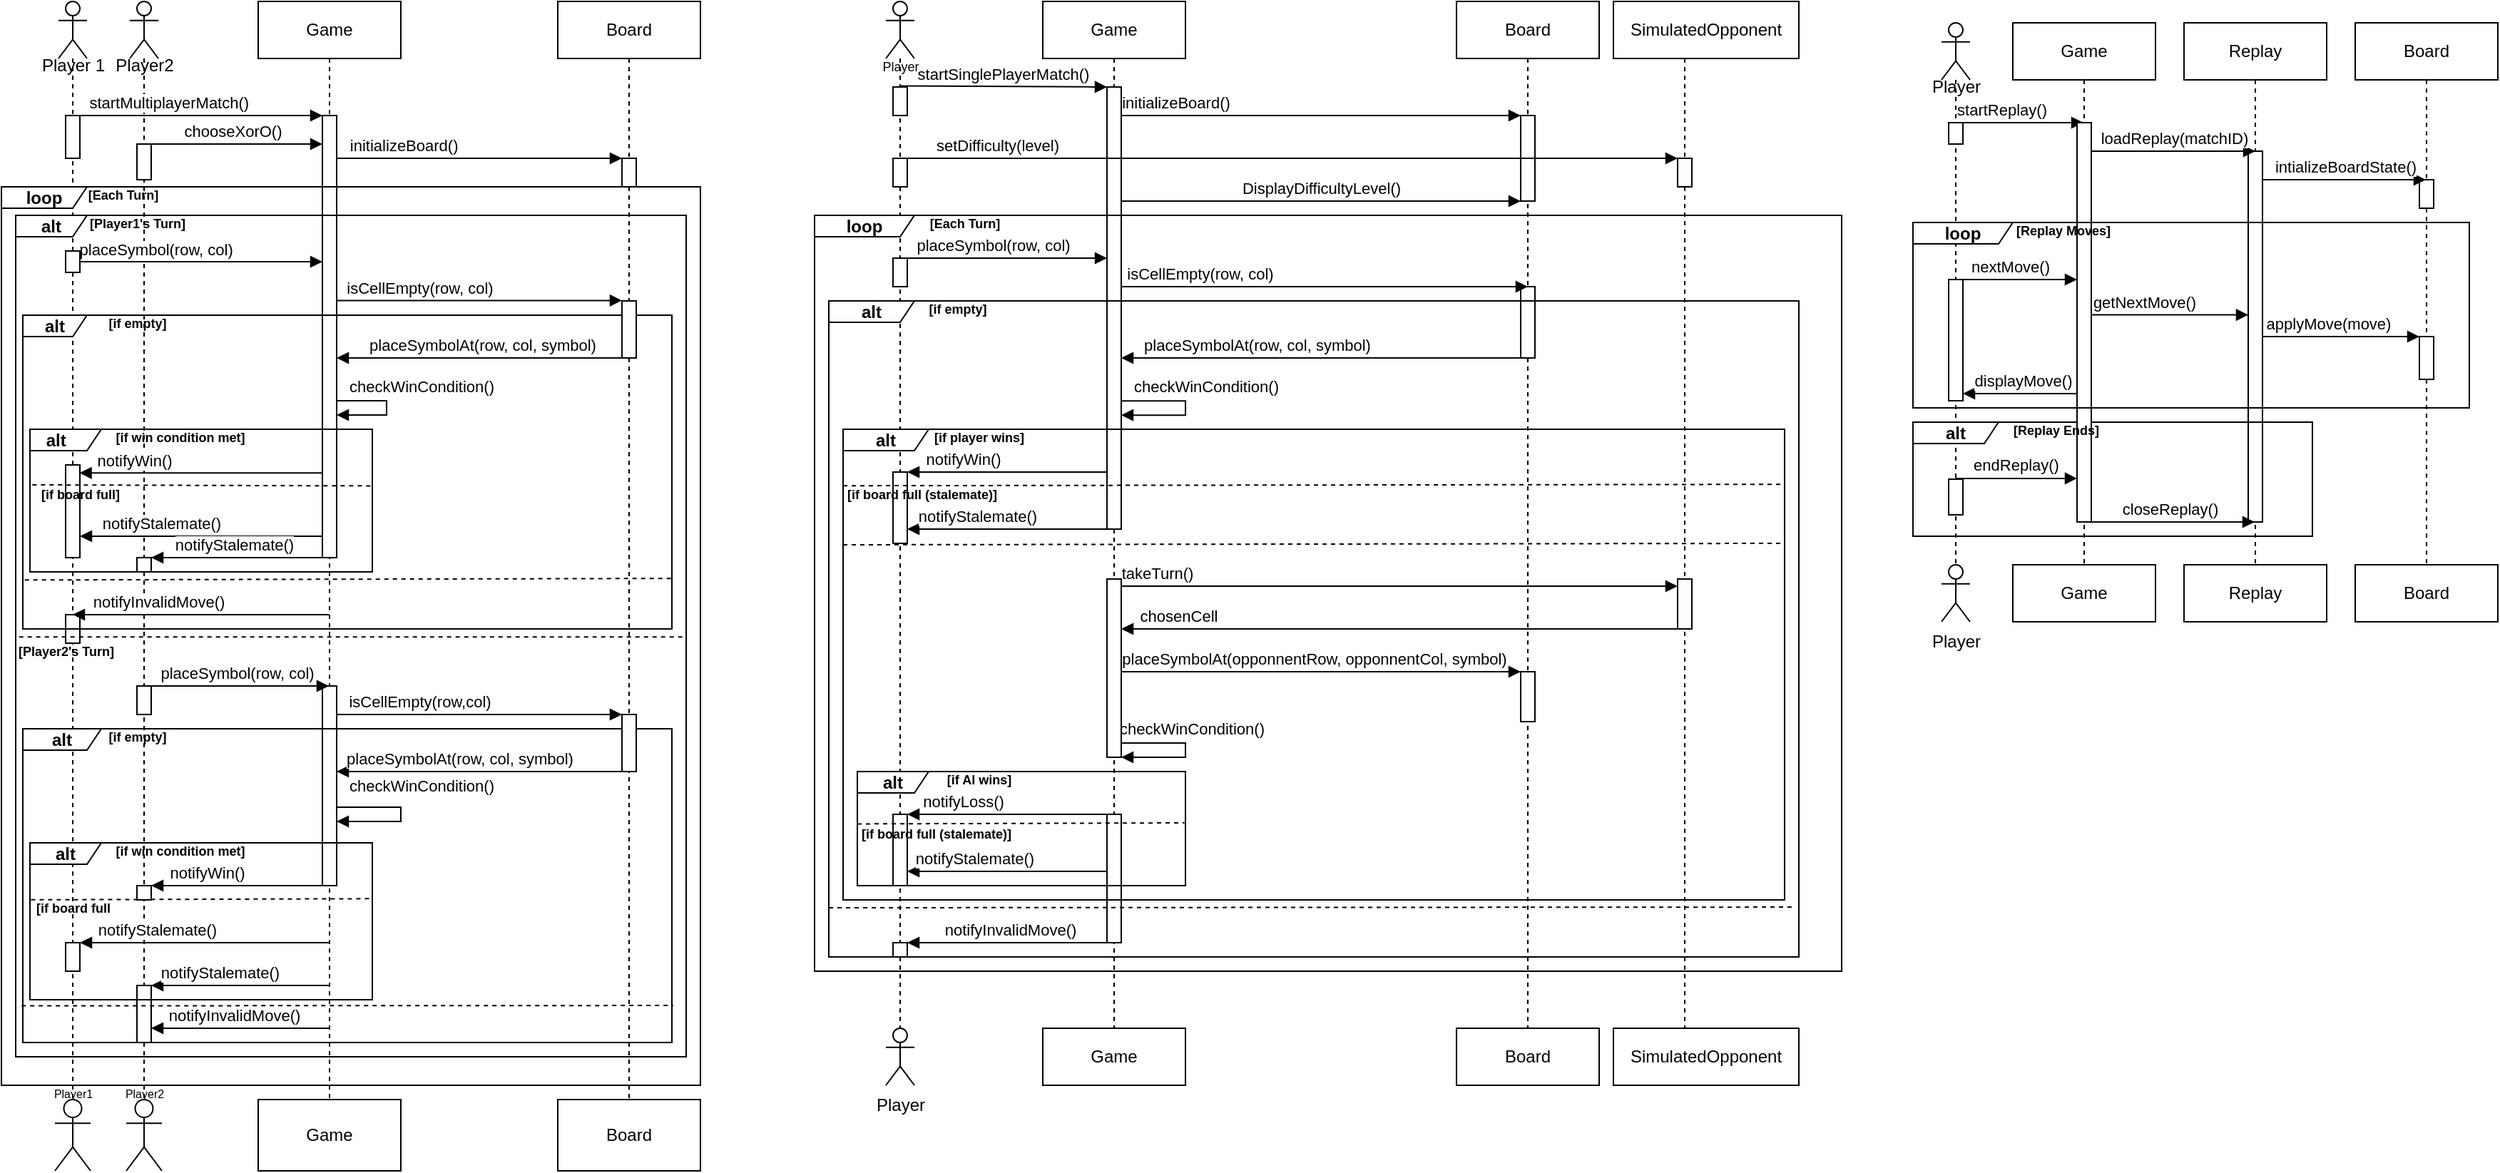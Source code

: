 <mxfile version="24.8.6">
  <diagram name="Page-1" id="2YBvvXClWsGukQMizWep">
    <mxGraphModel dx="1218" dy="515" grid="1" gridSize="10" guides="1" tooltips="1" connect="1" arrows="1" fold="1" page="1" pageScale="1" pageWidth="850" pageHeight="1100" math="0" shadow="0">
      <root>
        <mxCell id="0" />
        <mxCell id="1" parent="0" />
        <mxCell id="lPFyTz_zw4fYD5Q_GBlI-105" value="Game" style="shape=umlLifeline;perimeter=lifelinePerimeter;whiteSpace=wrap;html=1;container=1;dropTarget=0;collapsible=0;recursiveResize=0;outlineConnect=0;portConstraint=eastwest;newEdgeStyle={&quot;curved&quot;:0,&quot;rounded&quot;:0};" parent="1" vertex="1">
          <mxGeometry x="730" width="100" height="730" as="geometry" />
        </mxCell>
        <mxCell id="lPFyTz_zw4fYD5Q_GBlI-126" value="checkWinCondition()" style="html=1;align=left;spacingLeft=2;endArrow=block;rounded=0;edgeStyle=orthogonalEdgeStyle;curved=0;rounded=0;exitX=0.5;exitY=0.692;exitDx=0;exitDy=0;exitPerimeter=0;" parent="lPFyTz_zw4fYD5Q_GBlI-105" edge="1">
          <mxGeometry x="-0.225" y="10" relative="1" as="geometry">
            <mxPoint x="50" y="230.0" as="sourcePoint" />
            <Array as="points">
              <mxPoint x="50" y="280.08" />
              <mxPoint x="100" y="280.08" />
              <mxPoint x="100" y="290.08" />
            </Array>
            <mxPoint x="55" y="290.08" as="targetPoint" />
            <mxPoint as="offset" />
          </mxGeometry>
        </mxCell>
        <mxCell id="lPFyTz_zw4fYD5Q_GBlI-147" value="" style="html=1;points=[[0,0,0,0,5],[0,1,0,0,-5],[1,0,0,0,5],[1,1,0,0,-5]];perimeter=orthogonalPerimeter;outlineConnect=0;targetShapes=umlLifeline;portConstraint=eastwest;newEdgeStyle={&quot;curved&quot;:0,&quot;rounded&quot;:0};" parent="lPFyTz_zw4fYD5Q_GBlI-105" vertex="1">
          <mxGeometry x="45" y="60" width="10" height="310" as="geometry" />
        </mxCell>
        <mxCell id="NQmyAjasrKOphk9BooFj-20" value="" style="html=1;points=[[0,0,0,0,5],[0,1,0,0,-5],[1,0,0,0,5],[1,1,0,0,-5]];perimeter=orthogonalPerimeter;outlineConnect=0;targetShapes=umlLifeline;portConstraint=eastwest;newEdgeStyle={&quot;curved&quot;:0,&quot;rounded&quot;:0};" vertex="1" parent="1">
          <mxGeometry x="775" y="570" width="10" height="90" as="geometry" />
        </mxCell>
        <mxCell id="lPFyTz_zw4fYD5Q_GBlI-99" value="" style="shape=umlLifeline;perimeter=lifelinePerimeter;whiteSpace=wrap;html=1;container=1;dropTarget=0;collapsible=0;recursiveResize=0;outlineConnect=0;portConstraint=eastwest;newEdgeStyle={&quot;curved&quot;:0,&quot;rounded&quot;:0};participant=umlActor;" parent="1" vertex="1">
          <mxGeometry x="620" width="20" height="730" as="geometry" />
        </mxCell>
        <mxCell id="NQmyAjasrKOphk9BooFj-13" value="" style="html=1;points=[[0,0,0,0,5],[0,1,0,0,-5],[1,0,0,0,5],[1,1,0,0,-5]];perimeter=orthogonalPerimeter;outlineConnect=0;targetShapes=umlLifeline;portConstraint=eastwest;newEdgeStyle={&quot;curved&quot;:0,&quot;rounded&quot;:0};" vertex="1" parent="lPFyTz_zw4fYD5Q_GBlI-99">
          <mxGeometry x="5" y="60" width="10" height="20" as="geometry" />
        </mxCell>
        <mxCell id="NQmyAjasrKOphk9BooFj-14" value="" style="html=1;points=[[0,0,0,0,5],[0,1,0,0,-5],[1,0,0,0,5],[1,1,0,0,-5]];perimeter=orthogonalPerimeter;outlineConnect=0;targetShapes=umlLifeline;portConstraint=eastwest;newEdgeStyle={&quot;curved&quot;:0,&quot;rounded&quot;:0};" vertex="1" parent="lPFyTz_zw4fYD5Q_GBlI-99">
          <mxGeometry x="5" y="110" width="10" height="20" as="geometry" />
        </mxCell>
        <mxCell id="NQmyAjasrKOphk9BooFj-17" value="" style="html=1;points=[[0,0,0,0,5],[0,1,0,0,-5],[1,0,0,0,5],[1,1,0,0,-5]];perimeter=orthogonalPerimeter;outlineConnect=0;targetShapes=umlLifeline;portConstraint=eastwest;newEdgeStyle={&quot;curved&quot;:0,&quot;rounded&quot;:0};" vertex="1" parent="1">
          <mxGeometry x="625" y="570" width="10" height="50" as="geometry" />
        </mxCell>
        <mxCell id="NQmyAjasrKOphk9BooFj-16" value="" style="html=1;points=[[0,0,0,0,5],[0,1,0,0,-5],[1,0,0,0,5],[1,1,0,0,-5]];perimeter=orthogonalPerimeter;outlineConnect=0;targetShapes=umlLifeline;portConstraint=eastwest;newEdgeStyle={&quot;curved&quot;:0,&quot;rounded&quot;:0};" vertex="1" parent="1">
          <mxGeometry x="625" y="330" width="10" height="50" as="geometry" />
        </mxCell>
        <mxCell id="lPFyTz_zw4fYD5Q_GBlI-20" value="" style="shape=umlLifeline;perimeter=lifelinePerimeter;whiteSpace=wrap;html=1;container=1;dropTarget=0;collapsible=0;recursiveResize=0;outlineConnect=0;portConstraint=eastwest;newEdgeStyle={&quot;curved&quot;:0,&quot;rounded&quot;:0};participant=umlActor;" parent="1" vertex="1">
          <mxGeometry x="40" width="20" height="770" as="geometry" />
        </mxCell>
        <mxCell id="NQmyAjasrKOphk9BooFj-2" value="" style="html=1;points=[[0,0,0,0,5],[0,1,0,0,-5],[1,0,0,0,5],[1,1,0,0,-5]];perimeter=orthogonalPerimeter;outlineConnect=0;targetShapes=umlLifeline;portConstraint=eastwest;newEdgeStyle={&quot;curved&quot;:0,&quot;rounded&quot;:0};" vertex="1" parent="lPFyTz_zw4fYD5Q_GBlI-20">
          <mxGeometry x="5" y="80" width="10" height="30" as="geometry" />
        </mxCell>
        <mxCell id="lPFyTz_zw4fYD5Q_GBlI-19" value="" style="shape=umlLifeline;perimeter=lifelinePerimeter;whiteSpace=wrap;html=1;container=1;dropTarget=0;collapsible=0;recursiveResize=0;outlineConnect=0;portConstraint=eastwest;newEdgeStyle={&quot;curved&quot;:0,&quot;rounded&quot;:0};participant=umlActor;" parent="1" vertex="1">
          <mxGeometry x="90" width="20" height="770" as="geometry" />
        </mxCell>
        <mxCell id="NQmyAjasrKOphk9BooFj-12" value="" style="html=1;points=[[0,0,0,0,5],[0,1,0,0,-5],[1,0,0,0,5],[1,1,0,0,-5]];perimeter=orthogonalPerimeter;outlineConnect=0;targetShapes=umlLifeline;portConstraint=eastwest;newEdgeStyle={&quot;curved&quot;:0,&quot;rounded&quot;:0};" vertex="1" parent="lPFyTz_zw4fYD5Q_GBlI-19">
          <mxGeometry x="5" y="100" width="10" height="25" as="geometry" />
        </mxCell>
        <mxCell id="NQmyAjasrKOphk9BooFj-11" value="" style="html=1;points=[[0,0,0,0,5],[0,1,0,0,-5],[1,0,0,0,5],[1,1,0,0,-5]];perimeter=orthogonalPerimeter;outlineConnect=0;targetShapes=umlLifeline;portConstraint=eastwest;newEdgeStyle={&quot;curved&quot;:0,&quot;rounded&quot;:0};" vertex="1" parent="1">
          <mxGeometry x="95" y="690" width="10" height="40" as="geometry" />
        </mxCell>
        <mxCell id="NQmyAjasrKOphk9BooFj-5" value="" style="html=1;points=[[0,0,0,0,5],[0,1,0,0,-5],[1,0,0,0,5],[1,1,0,0,-5]];perimeter=orthogonalPerimeter;outlineConnect=0;targetShapes=umlLifeline;portConstraint=eastwest;newEdgeStyle={&quot;curved&quot;:0,&quot;rounded&quot;:0};" vertex="1" parent="1">
          <mxGeometry x="45" y="430" width="10" height="20" as="geometry" />
        </mxCell>
        <mxCell id="NQmyAjasrKOphk9BooFj-4" value="" style="html=1;points=[[0,0,0,0,5],[0,1,0,0,-5],[1,0,0,0,5],[1,1,0,0,-5]];perimeter=orthogonalPerimeter;outlineConnect=0;targetShapes=umlLifeline;portConstraint=eastwest;newEdgeStyle={&quot;curved&quot;:0,&quot;rounded&quot;:0};" vertex="1" parent="1">
          <mxGeometry x="45" y="325" width="10" height="65" as="geometry" />
        </mxCell>
        <mxCell id="lPFyTz_zw4fYD5Q_GBlI-21" value="Game" style="shape=umlLifeline;perimeter=lifelinePerimeter;whiteSpace=wrap;html=1;container=1;dropTarget=0;collapsible=0;recursiveResize=0;outlineConnect=0;portConstraint=eastwest;newEdgeStyle={&quot;curved&quot;:0,&quot;rounded&quot;:0};" parent="1" vertex="1">
          <mxGeometry x="180" width="100" height="770" as="geometry" />
        </mxCell>
        <mxCell id="lPFyTz_zw4fYD5Q_GBlI-90" value="" style="html=1;points=[[0,0,0,0,5],[0,1,0,0,-5],[1,0,0,0,5],[1,1,0,0,-5]];perimeter=orthogonalPerimeter;outlineConnect=0;targetShapes=umlLifeline;portConstraint=eastwest;newEdgeStyle={&quot;curved&quot;:0,&quot;rounded&quot;:0};" parent="lPFyTz_zw4fYD5Q_GBlI-21" vertex="1">
          <mxGeometry x="45" y="80" width="10" height="310" as="geometry" />
        </mxCell>
        <mxCell id="lPFyTz_zw4fYD5Q_GBlI-91" value="" style="html=1;points=[[0,0,0,0,5],[0,1,0,0,-5],[1,0,0,0,5],[1,1,0,0,-5]];perimeter=orthogonalPerimeter;outlineConnect=0;targetShapes=umlLifeline;portConstraint=eastwest;newEdgeStyle={&quot;curved&quot;:0,&quot;rounded&quot;:0};" parent="lPFyTz_zw4fYD5Q_GBlI-21" vertex="1">
          <mxGeometry x="45" y="480" width="10" height="140" as="geometry" />
        </mxCell>
        <mxCell id="lPFyTz_zw4fYD5Q_GBlI-41" value="checkWinCondition()" style="html=1;align=left;spacingLeft=2;endArrow=block;rounded=0;edgeStyle=orthogonalEdgeStyle;curved=0;rounded=0;" parent="lPFyTz_zw4fYD5Q_GBlI-21" source="lPFyTz_zw4fYD5Q_GBlI-90" target="lPFyTz_zw4fYD5Q_GBlI-90" edge="1">
          <mxGeometry x="-0.875" y="10" relative="1" as="geometry">
            <mxPoint x="70" y="280" as="sourcePoint" />
            <Array as="points">
              <mxPoint x="90" y="280" />
              <mxPoint x="90" y="290" />
            </Array>
            <mxPoint x="80" y="290" as="targetPoint" />
            <mxPoint as="offset" />
          </mxGeometry>
        </mxCell>
        <mxCell id="lPFyTz_zw4fYD5Q_GBlI-70" value="checkWinCondition()" style="html=1;align=left;spacingLeft=2;endArrow=block;rounded=0;edgeStyle=orthogonalEdgeStyle;curved=0;rounded=0;" parent="lPFyTz_zw4fYD5Q_GBlI-21" source="lPFyTz_zw4fYD5Q_GBlI-91" target="lPFyTz_zw4fYD5Q_GBlI-91" edge="1">
          <mxGeometry x="-0.9" y="15" relative="1" as="geometry">
            <mxPoint x="60.15" y="565" as="sourcePoint" />
            <Array as="points">
              <mxPoint x="100" y="565" />
              <mxPoint x="100" y="575" />
            </Array>
            <mxPoint x="60.149" y="575" as="targetPoint" />
            <mxPoint as="offset" />
          </mxGeometry>
        </mxCell>
        <mxCell id="lPFyTz_zw4fYD5Q_GBlI-22" value="Board" style="shape=umlLifeline;perimeter=lifelinePerimeter;whiteSpace=wrap;html=1;container=1;dropTarget=0;collapsible=0;recursiveResize=0;outlineConnect=0;portConstraint=eastwest;newEdgeStyle={&quot;curved&quot;:0,&quot;rounded&quot;:0};" parent="1" vertex="1">
          <mxGeometry x="390" width="100" height="770" as="geometry" />
        </mxCell>
        <mxCell id="lPFyTz_zw4fYD5Q_GBlI-95" value="" style="html=1;points=[[0,0,0,0,5],[0,1,0,0,-5],[1,0,0,0,5],[1,1,0,0,-5]];perimeter=orthogonalPerimeter;outlineConnect=0;targetShapes=umlLifeline;portConstraint=eastwest;newEdgeStyle={&quot;curved&quot;:0,&quot;rounded&quot;:0};" parent="lPFyTz_zw4fYD5Q_GBlI-22" vertex="1">
          <mxGeometry x="45" y="110" width="10" height="20" as="geometry" />
        </mxCell>
        <mxCell id="lPFyTz_zw4fYD5Q_GBlI-23" value="Player 1" style="text;html=1;align=center;verticalAlign=middle;resizable=0;points=[];autosize=1;strokeColor=none;fillColor=none;" parent="1" vertex="1">
          <mxGeometry x="15" y="30" width="70" height="30" as="geometry" />
        </mxCell>
        <mxCell id="lPFyTz_zw4fYD5Q_GBlI-24" value="Player2" style="text;html=1;align=center;verticalAlign=middle;resizable=0;points=[];autosize=1;strokeColor=none;fillColor=none;" parent="1" vertex="1">
          <mxGeometry x="70" y="30" width="60" height="30" as="geometry" />
        </mxCell>
        <mxCell id="lPFyTz_zw4fYD5Q_GBlI-25" value="startMultiplayerMatch()&amp;nbsp; &amp;nbsp; &amp;nbsp; &amp;nbsp; &amp;nbsp; &amp;nbsp; &amp;nbsp;" style="html=1;verticalAlign=bottom;endArrow=block;curved=0;rounded=0;" parent="1" target="lPFyTz_zw4fYD5Q_GBlI-90" edge="1">
          <mxGeometry width="80" relative="1" as="geometry">
            <mxPoint x="49.875" y="80" as="sourcePoint" />
            <mxPoint x="220" y="80" as="targetPoint" />
          </mxGeometry>
        </mxCell>
        <mxCell id="lPFyTz_zw4fYD5Q_GBlI-26" value="&amp;nbsp;initializeBoard()&lt;span style=&quot;white-space: pre;&quot;&gt;&#x9;&lt;/span&gt;&lt;span style=&quot;white-space: pre;&quot;&gt;&#x9;&lt;/span&gt;" style="html=1;verticalAlign=bottom;endArrow=block;curved=0;rounded=0;" parent="1" source="lPFyTz_zw4fYD5Q_GBlI-90" edge="1" target="lPFyTz_zw4fYD5Q_GBlI-95">
          <mxGeometry x="-0.332" width="80" relative="1" as="geometry">
            <mxPoint x="240.5" y="110" as="sourcePoint" />
            <mxPoint x="445.0" y="110.0" as="targetPoint" />
            <mxPoint as="offset" />
            <Array as="points">
              <mxPoint x="370" y="110" />
            </Array>
          </mxGeometry>
        </mxCell>
        <mxCell id="lPFyTz_zw4fYD5Q_GBlI-27" value="&lt;b&gt;loop&lt;/b&gt;" style="shape=umlFrame;whiteSpace=wrap;html=1;pointerEvents=0;width=60;height=15;" parent="1" vertex="1">
          <mxGeometry y="130" width="490" height="630" as="geometry" />
        </mxCell>
        <mxCell id="lPFyTz_zw4fYD5Q_GBlI-29" value="&lt;b&gt;&lt;font style=&quot;font-size: 9px;&quot;&gt;[Each Turn]&lt;/font&gt;&lt;/b&gt;" style="text;html=1;align=center;verticalAlign=middle;resizable=0;points=[];autosize=1;strokeColor=none;fillColor=none;" parent="1" vertex="1">
          <mxGeometry x="50" y="120" width="70" height="30" as="geometry" />
        </mxCell>
        <mxCell id="lPFyTz_zw4fYD5Q_GBlI-30" value="&lt;b&gt;alt&lt;/b&gt;" style="shape=umlFrame;whiteSpace=wrap;html=1;pointerEvents=0;width=50;height=15;" parent="1" vertex="1">
          <mxGeometry x="10" y="150" width="470" height="590" as="geometry" />
        </mxCell>
        <mxCell id="lPFyTz_zw4fYD5Q_GBlI-32" value="&lt;b&gt;&lt;font style=&quot;font-size: 9px;&quot;&gt;[Player1&#39;s Turn]&lt;/font&gt;&lt;/b&gt;" style="text;html=1;align=center;verticalAlign=middle;resizable=0;points=[];autosize=1;strokeColor=none;fillColor=none;" parent="1" vertex="1">
          <mxGeometry x="50" y="140" width="90" height="30" as="geometry" />
        </mxCell>
        <mxCell id="lPFyTz_zw4fYD5Q_GBlI-33" value="placeSymbol(row, col)&amp;nbsp; &amp;nbsp; &amp;nbsp; &amp;nbsp; &amp;nbsp; &amp;nbsp; &amp;nbsp; &amp;nbsp;" style="html=1;verticalAlign=bottom;endArrow=block;curved=0;rounded=0;" parent="1" target="lPFyTz_zw4fYD5Q_GBlI-90" edge="1" source="NQmyAjasrKOphk9BooFj-3">
          <mxGeometry x="-0.109" width="80" relative="1" as="geometry">
            <mxPoint x="50.005" y="180" as="sourcePoint" />
            <mxPoint x="210" y="180" as="targetPoint" />
            <mxPoint as="offset" />
          </mxGeometry>
        </mxCell>
        <mxCell id="lPFyTz_zw4fYD5Q_GBlI-34" value="isCellEmpty(row, col)" style="html=1;verticalAlign=bottom;endArrow=block;curved=0;rounded=0;" parent="1" edge="1">
          <mxGeometry x="-0.427" width="80" relative="1" as="geometry">
            <mxPoint x="235" y="209.69" as="sourcePoint" />
            <mxPoint x="435" y="209.69" as="targetPoint" />
            <mxPoint as="offset" />
          </mxGeometry>
        </mxCell>
        <mxCell id="lPFyTz_zw4fYD5Q_GBlI-35" value="&lt;b&gt;alt&lt;/b&gt;" style="shape=umlFrame;whiteSpace=wrap;html=1;pointerEvents=0;width=45;height=15;" parent="1" vertex="1">
          <mxGeometry x="15" y="220" width="455" height="220" as="geometry" />
        </mxCell>
        <mxCell id="lPFyTz_zw4fYD5Q_GBlI-36" value="&lt;b&gt;&lt;font style=&quot;font-size: 9px;&quot;&gt;[if empty]&lt;/font&gt;&lt;/b&gt;" style="text;html=1;align=center;verticalAlign=middle;resizable=0;points=[];autosize=1;strokeColor=none;fillColor=none;" parent="1" vertex="1">
          <mxGeometry x="65" y="210" width="60" height="30" as="geometry" />
        </mxCell>
        <mxCell id="lPFyTz_zw4fYD5Q_GBlI-37" value="placeSymbolAt(row, col, symbol)" style="html=1;verticalAlign=bottom;endArrow=block;curved=0;rounded=0;" parent="1" target="lPFyTz_zw4fYD5Q_GBlI-90" edge="1">
          <mxGeometry width="80" relative="1" as="geometry">
            <mxPoint x="439.5" y="250" as="sourcePoint" />
            <mxPoint x="240" y="250" as="targetPoint" />
          </mxGeometry>
        </mxCell>
        <mxCell id="lPFyTz_zw4fYD5Q_GBlI-42" value="&lt;b&gt;alt&amp;nbsp; &amp;nbsp;&amp;nbsp;&lt;/b&gt;" style="shape=umlFrame;whiteSpace=wrap;html=1;pointerEvents=0;width=50;height=15;" parent="1" vertex="1">
          <mxGeometry x="20" y="300" width="240" height="100" as="geometry" />
        </mxCell>
        <mxCell id="lPFyTz_zw4fYD5Q_GBlI-43" value="&lt;font style=&quot;font-size: 9px;&quot;&gt;&lt;b&gt;[if win condition met]&lt;/b&gt;&lt;/font&gt;" style="text;html=1;align=center;verticalAlign=middle;resizable=0;points=[];autosize=1;strokeColor=none;fillColor=none;" parent="1" vertex="1">
          <mxGeometry x="70" y="290" width="110" height="30" as="geometry" />
        </mxCell>
        <mxCell id="lPFyTz_zw4fYD5Q_GBlI-44" value="notifyWin()" style="html=1;verticalAlign=bottom;endArrow=block;curved=0;rounded=0;entryX=0.497;entryY=0.021;entryDx=0;entryDy=0;entryPerimeter=0;" parent="1" source="lPFyTz_zw4fYD5Q_GBlI-90" edge="1" target="lPFyTz_zw4fYD5Q_GBlI-52">
          <mxGeometry x="0.555" width="80" relative="1" as="geometry">
            <mxPoint x="210" y="330" as="sourcePoint" />
            <mxPoint x="50.002" y="330" as="targetPoint" />
            <mxPoint as="offset" />
          </mxGeometry>
        </mxCell>
        <mxCell id="lPFyTz_zw4fYD5Q_GBlI-51" value="" style="endArrow=none;dashed=1;html=1;rounded=0;exitX=0.007;exitY=0.39;exitDx=0;exitDy=0;exitPerimeter=0;entryX=0.997;entryY=0.397;entryDx=0;entryDy=0;entryPerimeter=0;" parent="1" source="lPFyTz_zw4fYD5Q_GBlI-42" target="lPFyTz_zw4fYD5Q_GBlI-42" edge="1">
          <mxGeometry width="50" height="50" relative="1" as="geometry">
            <mxPoint x="125" y="390" as="sourcePoint" />
            <mxPoint x="175" y="340" as="targetPoint" />
          </mxGeometry>
        </mxCell>
        <mxCell id="lPFyTz_zw4fYD5Q_GBlI-52" value="&lt;font style=&quot;font-size: 9px;&quot;&gt;&lt;b&gt;[if board full]&lt;/b&gt;&lt;/font&gt;" style="text;html=1;align=center;verticalAlign=middle;resizable=0;points=[];autosize=1;strokeColor=none;fillColor=none;" parent="1" vertex="1">
          <mxGeometry x="15" y="330" width="80" height="30" as="geometry" />
        </mxCell>
        <mxCell id="lPFyTz_zw4fYD5Q_GBlI-53" value="notifyStalemate()" style="html=1;verticalAlign=bottom;endArrow=block;curved=0;rounded=0;" parent="1" edge="1">
          <mxGeometry x="0.332" width="80" relative="1" as="geometry">
            <mxPoint x="225" y="375" as="sourcePoint" />
            <mxPoint x="55" y="375" as="targetPoint" />
            <mxPoint as="offset" />
          </mxGeometry>
        </mxCell>
        <mxCell id="lPFyTz_zw4fYD5Q_GBlI-54" value="notifyStalemate()" style="html=1;verticalAlign=bottom;endArrow=block;curved=0;rounded=0;" parent="1" edge="1" target="NQmyAjasrKOphk9BooFj-7">
          <mxGeometry x="0.073" width="80" relative="1" as="geometry">
            <mxPoint x="229.5" y="390" as="sourcePoint" />
            <mxPoint x="100" y="390" as="targetPoint" />
            <mxPoint as="offset" />
          </mxGeometry>
        </mxCell>
        <mxCell id="lPFyTz_zw4fYD5Q_GBlI-55" value="" style="endArrow=none;dashed=1;html=1;rounded=0;exitX=0.003;exitY=0.844;exitDx=0;exitDy=0;exitPerimeter=0;entryX=0.999;entryY=0.839;entryDx=0;entryDy=0;entryPerimeter=0;" parent="1" source="lPFyTz_zw4fYD5Q_GBlI-35" target="lPFyTz_zw4fYD5Q_GBlI-35" edge="1">
          <mxGeometry width="50" height="50" relative="1" as="geometry">
            <mxPoint x="65" y="420" as="sourcePoint" />
            <mxPoint x="302" y="421" as="targetPoint" />
          </mxGeometry>
        </mxCell>
        <mxCell id="lPFyTz_zw4fYD5Q_GBlI-56" value="notifyInvalidMove()" style="html=1;verticalAlign=bottom;endArrow=block;curved=0;rounded=0;" parent="1" edge="1">
          <mxGeometry x="0.332" width="80" relative="1" as="geometry">
            <mxPoint x="229.54" y="430" as="sourcePoint" />
            <mxPoint x="49.999" y="430" as="targetPoint" />
            <mxPoint as="offset" />
          </mxGeometry>
        </mxCell>
        <mxCell id="lPFyTz_zw4fYD5Q_GBlI-59" value="&lt;b&gt;&lt;font style=&quot;font-size: 9px;&quot;&gt;[Player2&#39;s Turn]&lt;/font&gt;&lt;/b&gt;" style="text;html=1;align=center;verticalAlign=middle;resizable=0;points=[];autosize=1;strokeColor=none;fillColor=none;" parent="1" vertex="1">
          <mxGeometry y="440" width="90" height="30" as="geometry" />
        </mxCell>
        <mxCell id="lPFyTz_zw4fYD5Q_GBlI-60" value="placeSymbol(row, col)" style="html=1;verticalAlign=bottom;endArrow=block;curved=0;rounded=0;" parent="1" edge="1">
          <mxGeometry width="80" relative="1" as="geometry">
            <mxPoint x="99.987" y="480.0" as="sourcePoint" />
            <mxPoint x="229.5" y="480.0" as="targetPoint" />
          </mxGeometry>
        </mxCell>
        <mxCell id="lPFyTz_zw4fYD5Q_GBlI-61" value="isCellEmpty(row,col)" style="html=1;verticalAlign=bottom;endArrow=block;curved=0;rounded=0;" parent="1" source="lPFyTz_zw4fYD5Q_GBlI-91" target="lPFyTz_zw4fYD5Q_GBlI-97" edge="1">
          <mxGeometry x="-0.427" width="80" relative="1" as="geometry">
            <mxPoint x="250" y="500" as="sourcePoint" />
            <mxPoint x="430" y="500" as="targetPoint" />
            <Array as="points">
              <mxPoint x="400" y="500" />
            </Array>
            <mxPoint as="offset" />
          </mxGeometry>
        </mxCell>
        <mxCell id="lPFyTz_zw4fYD5Q_GBlI-63" value="&lt;b&gt;alt&lt;/b&gt;" style="shape=umlFrame;whiteSpace=wrap;html=1;pointerEvents=0;width=55;height=15;" parent="1" vertex="1">
          <mxGeometry x="15" y="510" width="455" height="220" as="geometry" />
        </mxCell>
        <mxCell id="lPFyTz_zw4fYD5Q_GBlI-64" value="&lt;b&gt;&lt;font style=&quot;font-size: 9px;&quot;&gt;[if empty]&lt;/font&gt;&lt;/b&gt;" style="text;html=1;align=center;verticalAlign=middle;resizable=0;points=[];autosize=1;strokeColor=none;fillColor=none;" parent="1" vertex="1">
          <mxGeometry x="65" y="500" width="60" height="30" as="geometry" />
        </mxCell>
        <mxCell id="lPFyTz_zw4fYD5Q_GBlI-65" value="placeSymbolAt(row, col, symbol)" style="html=1;verticalAlign=bottom;endArrow=block;curved=0;rounded=0;" parent="1" edge="1" target="lPFyTz_zw4fYD5Q_GBlI-91">
          <mxGeometry x="0.141" width="80" relative="1" as="geometry">
            <mxPoint x="435.0" y="540" as="sourcePoint" />
            <mxPoint x="230.5" y="540" as="targetPoint" />
            <mxPoint as="offset" />
          </mxGeometry>
        </mxCell>
        <mxCell id="lPFyTz_zw4fYD5Q_GBlI-71" value="&lt;b&gt;alt&lt;/b&gt;" style="shape=umlFrame;whiteSpace=wrap;html=1;pointerEvents=0;width=50;height=15;" parent="1" vertex="1">
          <mxGeometry x="20" y="590" width="240" height="110" as="geometry" />
        </mxCell>
        <mxCell id="lPFyTz_zw4fYD5Q_GBlI-72" value="&lt;b&gt;&lt;font style=&quot;font-size: 9px;&quot;&gt;[if win condition met]&lt;/font&gt;&lt;/b&gt;" style="text;html=1;align=center;verticalAlign=middle;resizable=0;points=[];autosize=1;strokeColor=none;fillColor=none;" parent="1" vertex="1">
          <mxGeometry x="70" y="580" width="110" height="30" as="geometry" />
        </mxCell>
        <mxCell id="lPFyTz_zw4fYD5Q_GBlI-73" value="notifyWin()" style="html=1;verticalAlign=bottom;endArrow=block;curved=0;rounded=0;" parent="1" edge="1" target="NQmyAjasrKOphk9BooFj-10">
          <mxGeometry x="0.382" width="80" relative="1" as="geometry">
            <mxPoint x="229.5" y="620" as="sourcePoint" />
            <mxPoint x="99.974" y="620" as="targetPoint" />
            <mxPoint as="offset" />
          </mxGeometry>
        </mxCell>
        <mxCell id="lPFyTz_zw4fYD5Q_GBlI-74" value="notifyStalemate()" style="html=1;verticalAlign=bottom;endArrow=block;curved=0;rounded=0;" parent="1" edge="1" target="NQmyAjasrKOphk9BooFj-6">
          <mxGeometry x="0.382" width="80" relative="1" as="geometry">
            <mxPoint x="229.84" y="660.0" as="sourcePoint" />
            <mxPoint x="50.15" y="660.0" as="targetPoint" />
            <mxPoint as="offset" />
          </mxGeometry>
        </mxCell>
        <mxCell id="lPFyTz_zw4fYD5Q_GBlI-76" value="notifyStalemate()" style="html=1;verticalAlign=bottom;endArrow=block;curved=0;rounded=0;" parent="1" edge="1" target="NQmyAjasrKOphk9BooFj-11">
          <mxGeometry x="0.228" width="80" relative="1" as="geometry">
            <mxPoint x="229.5" y="690.0" as="sourcePoint" />
            <mxPoint x="100" y="690" as="targetPoint" />
            <mxPoint as="offset" />
          </mxGeometry>
        </mxCell>
        <mxCell id="lPFyTz_zw4fYD5Q_GBlI-77" value="notifyInvalidMove()" style="html=1;verticalAlign=bottom;endArrow=block;curved=0;rounded=0;" parent="1" edge="1" target="NQmyAjasrKOphk9BooFj-11">
          <mxGeometry x="0.073" width="80" relative="1" as="geometry">
            <mxPoint x="229.5" y="720" as="sourcePoint" />
            <mxPoint x="99.944" y="720" as="targetPoint" />
            <mxPoint as="offset" />
          </mxGeometry>
        </mxCell>
        <mxCell id="lPFyTz_zw4fYD5Q_GBlI-79" value="" style="endArrow=none;dashed=1;html=1;rounded=0;exitX=0.003;exitY=0.363;exitDx=0;exitDy=0;exitPerimeter=0;entryX=1;entryY=0.356;entryDx=0;entryDy=0;entryPerimeter=0;" parent="1" source="lPFyTz_zw4fYD5Q_GBlI-71" target="lPFyTz_zw4fYD5Q_GBlI-71" edge="1">
          <mxGeometry width="50" height="50" relative="1" as="geometry">
            <mxPoint x="40" y="631" as="sourcePoint" />
            <mxPoint x="508" y="630" as="targetPoint" />
          </mxGeometry>
        </mxCell>
        <mxCell id="lPFyTz_zw4fYD5Q_GBlI-80" value="&lt;b&gt;&lt;font style=&quot;font-size: 9px;&quot;&gt;[if board full&lt;/font&gt;&lt;/b&gt;" style="text;html=1;align=center;verticalAlign=middle;resizable=0;points=[];autosize=1;strokeColor=none;fillColor=none;" parent="1" vertex="1">
          <mxGeometry x="10" y="620" width="80" height="30" as="geometry" />
        </mxCell>
        <mxCell id="lPFyTz_zw4fYD5Q_GBlI-81" value="" style="endArrow=none;dashed=1;html=1;rounded=0;exitX=0.005;exitY=0.501;exitDx=0;exitDy=0;exitPerimeter=0;entryX=0.998;entryY=0.501;entryDx=0;entryDy=0;entryPerimeter=0;" parent="1" source="lPFyTz_zw4fYD5Q_GBlI-30" target="lPFyTz_zw4fYD5Q_GBlI-30" edge="1">
          <mxGeometry width="50" height="50" relative="1" as="geometry">
            <mxPoint x="32" y="466" as="sourcePoint" />
            <mxPoint x="500" y="465" as="targetPoint" />
          </mxGeometry>
        </mxCell>
        <mxCell id="lPFyTz_zw4fYD5Q_GBlI-82" value="" style="endArrow=none;dashed=1;html=1;rounded=0;exitX=-0.002;exitY=0.883;exitDx=0;exitDy=0;exitPerimeter=0;entryX=1.002;entryY=0.882;entryDx=0;entryDy=0;entryPerimeter=0;" parent="1" source="lPFyTz_zw4fYD5Q_GBlI-63" target="lPFyTz_zw4fYD5Q_GBlI-63" edge="1">
          <mxGeometry width="50" height="50" relative="1" as="geometry">
            <mxPoint x="40" y="711" as="sourcePoint" />
            <mxPoint x="279" y="710" as="targetPoint" />
          </mxGeometry>
        </mxCell>
        <mxCell id="lPFyTz_zw4fYD5Q_GBlI-83" value="" style="shape=umlActor;verticalLabelPosition=bottom;verticalAlign=top;html=1;" parent="1" vertex="1">
          <mxGeometry x="37.5" y="770" width="25" height="50" as="geometry" />
        </mxCell>
        <mxCell id="lPFyTz_zw4fYD5Q_GBlI-85" value="" style="shape=umlActor;verticalLabelPosition=bottom;verticalAlign=top;html=1;" parent="1" vertex="1">
          <mxGeometry x="87.5" y="770" width="25" height="50" as="geometry" />
        </mxCell>
        <mxCell id="lPFyTz_zw4fYD5Q_GBlI-86" value="Game" style="html=1;align=center;verticalAlign=middle;dashed=0;whiteSpace=wrap;" parent="1" vertex="1">
          <mxGeometry x="180" y="770" width="100" height="50" as="geometry" />
        </mxCell>
        <mxCell id="lPFyTz_zw4fYD5Q_GBlI-87" value="Board" style="html=1;align=center;verticalAlign=middle;dashed=0;whiteSpace=wrap;" parent="1" vertex="1">
          <mxGeometry x="390" y="770" width="100" height="50" as="geometry" />
        </mxCell>
        <mxCell id="lPFyTz_zw4fYD5Q_GBlI-89" value="&lt;font style=&quot;font-size: 8px;&quot;&gt;Player2&lt;/font&gt;" style="text;html=1;align=center;verticalAlign=middle;resizable=0;points=[];autosize=1;strokeColor=none;fillColor=none;" parent="1" vertex="1">
          <mxGeometry x="75" y="750" width="50" height="30" as="geometry" />
        </mxCell>
        <mxCell id="lPFyTz_zw4fYD5Q_GBlI-88" value="&lt;font style=&quot;font-size: 8px;&quot;&gt;Player1&lt;/font&gt;" style="text;html=1;align=center;verticalAlign=middle;resizable=0;points=[];autosize=1;strokeColor=none;fillColor=none;" parent="1" vertex="1">
          <mxGeometry x="25" y="750" width="50" height="30" as="geometry" />
        </mxCell>
        <mxCell id="lPFyTz_zw4fYD5Q_GBlI-96" value="" style="html=1;points=[[0,0,0,0,5],[0,1,0,0,-5],[1,0,0,0,5],[1,1,0,0,-5]];perimeter=orthogonalPerimeter;outlineConnect=0;targetShapes=umlLifeline;portConstraint=eastwest;newEdgeStyle={&quot;curved&quot;:0,&quot;rounded&quot;:0};" parent="1" vertex="1">
          <mxGeometry x="435" y="210" width="10" height="40" as="geometry" />
        </mxCell>
        <mxCell id="lPFyTz_zw4fYD5Q_GBlI-97" value="" style="html=1;points=[[0,0,0,0,5],[0,1,0,0,-5],[1,0,0,0,5],[1,1,0,0,-5]];perimeter=orthogonalPerimeter;outlineConnect=0;targetShapes=umlLifeline;portConstraint=eastwest;newEdgeStyle={&quot;curved&quot;:0,&quot;rounded&quot;:0};" parent="1" vertex="1">
          <mxGeometry x="435" y="500" width="10" height="40" as="geometry" />
        </mxCell>
        <mxCell id="lPFyTz_zw4fYD5Q_GBlI-106" value="Board" style="shape=umlLifeline;perimeter=lifelinePerimeter;whiteSpace=wrap;html=1;container=1;dropTarget=0;collapsible=0;recursiveResize=0;outlineConnect=0;portConstraint=eastwest;newEdgeStyle={&quot;curved&quot;:0,&quot;rounded&quot;:0};" parent="1" vertex="1">
          <mxGeometry x="1020" width="100" height="730" as="geometry" />
        </mxCell>
        <mxCell id="lPFyTz_zw4fYD5Q_GBlI-112" value="" style="html=1;points=[[0,0,0,0,5],[0,1,0,0,-5],[1,0,0,0,5],[1,1,0,0,-5]];perimeter=orthogonalPerimeter;outlineConnect=0;targetShapes=umlLifeline;portConstraint=eastwest;newEdgeStyle={&quot;curved&quot;:0,&quot;rounded&quot;:0};" parent="lPFyTz_zw4fYD5Q_GBlI-106" vertex="1">
          <mxGeometry x="45" y="80" width="10" height="60" as="geometry" />
        </mxCell>
        <mxCell id="lPFyTz_zw4fYD5Q_GBlI-119" value="" style="html=1;points=[[0,0,0,0,5],[0,1,0,0,-5],[1,0,0,0,5],[1,1,0,0,-5]];perimeter=orthogonalPerimeter;outlineConnect=0;targetShapes=umlLifeline;portConstraint=eastwest;newEdgeStyle={&quot;curved&quot;:0,&quot;rounded&quot;:0};" parent="lPFyTz_zw4fYD5Q_GBlI-106" vertex="1">
          <mxGeometry x="45" y="200" width="10" height="50" as="geometry" />
        </mxCell>
        <mxCell id="lPFyTz_zw4fYD5Q_GBlI-149" value="" style="html=1;points=[[0,0,0,0,5],[0,1,0,0,-5],[1,0,0,0,5],[1,1,0,0,-5]];perimeter=orthogonalPerimeter;outlineConnect=0;targetShapes=umlLifeline;portConstraint=eastwest;newEdgeStyle={&quot;curved&quot;:0,&quot;rounded&quot;:0};" parent="lPFyTz_zw4fYD5Q_GBlI-106" vertex="1">
          <mxGeometry x="45" y="470" width="10" height="35" as="geometry" />
        </mxCell>
        <mxCell id="lPFyTz_zw4fYD5Q_GBlI-107" value="Simulated&amp;nbsp;" style="shape=umlLifeline;perimeter=lifelinePerimeter;whiteSpace=wrap;html=1;container=1;dropTarget=0;collapsible=0;recursiveResize=0;outlineConnect=0;portConstraint=eastwest;newEdgeStyle={&quot;curved&quot;:0,&quot;rounded&quot;:0};" parent="1" vertex="1">
          <mxGeometry x="1130" width="100" height="730" as="geometry" />
        </mxCell>
        <mxCell id="lPFyTz_zw4fYD5Q_GBlI-114" value="" style="html=1;points=[[0,0,0,0,5],[0,1,0,0,-5],[1,0,0,0,5],[1,1,0,0,-5]];perimeter=orthogonalPerimeter;outlineConnect=0;targetShapes=umlLifeline;portConstraint=eastwest;newEdgeStyle={&quot;curved&quot;:0,&quot;rounded&quot;:0};" parent="lPFyTz_zw4fYD5Q_GBlI-107" vertex="1">
          <mxGeometry x="45" y="110" width="10" height="20" as="geometry" />
        </mxCell>
        <mxCell id="lPFyTz_zw4fYD5Q_GBlI-108" value="startSinglePlayerMatch()" style="html=1;verticalAlign=bottom;endArrow=block;curved=0;rounded=0;" parent="1" edge="1">
          <mxGeometry width="80" relative="1" as="geometry">
            <mxPoint x="629.786" y="59.29" as="sourcePoint" />
            <mxPoint x="775" y="60" as="targetPoint" />
          </mxGeometry>
        </mxCell>
        <mxCell id="lPFyTz_zw4fYD5Q_GBlI-110" value="initializeBoard()" style="html=1;verticalAlign=bottom;endArrow=block;curved=0;rounded=0;" parent="1" edge="1">
          <mxGeometry x="-0.728" width="80" relative="1" as="geometry">
            <mxPoint x="785" y="80" as="sourcePoint" />
            <mxPoint x="1065" y="80" as="targetPoint" />
            <Array as="points">
              <mxPoint x="860" y="80" />
            </Array>
            <mxPoint as="offset" />
          </mxGeometry>
        </mxCell>
        <mxCell id="lPFyTz_zw4fYD5Q_GBlI-113" value="setDifficulty(level)" style="html=1;verticalAlign=bottom;endArrow=block;curved=0;rounded=0;" parent="1" edge="1" target="lPFyTz_zw4fYD5Q_GBlI-114">
          <mxGeometry x="-0.753" width="80" relative="1" as="geometry">
            <mxPoint x="630.035" y="110" as="sourcePoint" />
            <mxPoint x="1175" y="110" as="targetPoint" />
            <mxPoint as="offset" />
          </mxGeometry>
        </mxCell>
        <mxCell id="lPFyTz_zw4fYD5Q_GBlI-115" value="&lt;b&gt;loop&lt;/b&gt;" style="shape=umlFrame;whiteSpace=wrap;html=1;pointerEvents=0;width=70;height=15;" parent="1" vertex="1">
          <mxGeometry x="570" y="150" width="720" height="530" as="geometry" />
        </mxCell>
        <mxCell id="lPFyTz_zw4fYD5Q_GBlI-116" value="&lt;b&gt;&lt;font style=&quot;font-size: 9px;&quot;&gt;[Each Turn]&lt;/font&gt;&lt;/b&gt;" style="text;html=1;align=center;verticalAlign=middle;resizable=0;points=[];autosize=1;strokeColor=none;fillColor=none;" parent="1" vertex="1">
          <mxGeometry x="640" y="140" width="70" height="30" as="geometry" />
        </mxCell>
        <mxCell id="lPFyTz_zw4fYD5Q_GBlI-117" value="placeSymbol(row, col)" style="html=1;verticalAlign=bottom;endArrow=block;curved=0;rounded=0;" parent="1" edge="1">
          <mxGeometry x="-0.112" width="80" relative="1" as="geometry">
            <mxPoint x="630.074" y="180.0" as="sourcePoint" />
            <mxPoint x="775" y="180.0" as="targetPoint" />
            <mxPoint as="offset" />
          </mxGeometry>
        </mxCell>
        <mxCell id="lPFyTz_zw4fYD5Q_GBlI-118" value="isCellEmpty(row, col)" style="html=1;verticalAlign=bottom;endArrow=block;curved=0;rounded=0;" parent="1" edge="1">
          <mxGeometry x="-0.614" width="80" relative="1" as="geometry">
            <mxPoint x="785" y="200.0" as="sourcePoint" />
            <mxPoint x="1070" y="200" as="targetPoint" />
            <mxPoint as="offset" />
          </mxGeometry>
        </mxCell>
        <mxCell id="lPFyTz_zw4fYD5Q_GBlI-120" value="&lt;b&gt;alt&lt;/b&gt;" style="shape=umlFrame;whiteSpace=wrap;html=1;pointerEvents=0;width=60;height=15;" parent="1" vertex="1">
          <mxGeometry x="580" y="210" width="680" height="460" as="geometry" />
        </mxCell>
        <mxCell id="lPFyTz_zw4fYD5Q_GBlI-121" value="&lt;font style=&quot;font-size: 9px;&quot;&gt;&lt;b&gt;[if empty]&lt;/b&gt;&lt;/font&gt;" style="text;html=1;align=center;verticalAlign=middle;resizable=0;points=[];autosize=1;strokeColor=none;fillColor=none;" parent="1" vertex="1">
          <mxGeometry x="640" y="200" width="60" height="30" as="geometry" />
        </mxCell>
        <mxCell id="lPFyTz_zw4fYD5Q_GBlI-122" value="placeSymbolAt(row, col, symbol)" style="html=1;verticalAlign=bottom;endArrow=block;curved=0;rounded=0;" parent="1" source="lPFyTz_zw4fYD5Q_GBlI-119" edge="1">
          <mxGeometry x="0.321" width="80" relative="1" as="geometry">
            <mxPoint x="1060" y="250" as="sourcePoint" />
            <mxPoint x="785" y="250" as="targetPoint" />
            <Array as="points">
              <mxPoint x="995" y="250" />
            </Array>
            <mxPoint as="offset" />
          </mxGeometry>
        </mxCell>
        <mxCell id="lPFyTz_zw4fYD5Q_GBlI-127" value="&lt;b&gt;alt&lt;/b&gt;" style="shape=umlFrame;whiteSpace=wrap;html=1;pointerEvents=0;width=60;height=15;" parent="1" vertex="1">
          <mxGeometry x="590" y="300" width="660" height="330" as="geometry" />
        </mxCell>
        <mxCell id="lPFyTz_zw4fYD5Q_GBlI-128" value="&lt;b&gt;&lt;font style=&quot;font-size: 9px;&quot;&gt;[if player wins]&lt;/font&gt;&lt;/b&gt;" style="text;html=1;align=center;verticalAlign=middle;resizable=0;points=[];autosize=1;strokeColor=none;fillColor=none;" parent="1" vertex="1">
          <mxGeometry x="640" y="290" width="90" height="30" as="geometry" />
        </mxCell>
        <mxCell id="lPFyTz_zw4fYD5Q_GBlI-129" value="notifyWin()" style="html=1;verticalAlign=bottom;endArrow=block;curved=0;rounded=0;" parent="1" source="lPFyTz_zw4fYD5Q_GBlI-147" edge="1" target="NQmyAjasrKOphk9BooFj-16">
          <mxGeometry x="0.449" width="80" relative="1" as="geometry">
            <mxPoint x="770" y="330" as="sourcePoint" />
            <mxPoint x="630.045" y="330" as="targetPoint" />
            <mxPoint as="offset" />
          </mxGeometry>
        </mxCell>
        <mxCell id="lPFyTz_zw4fYD5Q_GBlI-130" value="notifyStalemate()" style="html=1;verticalAlign=bottom;endArrow=block;curved=0;rounded=0;" parent="1" edge="1" target="NQmyAjasrKOphk9BooFj-16">
          <mxGeometry x="0.332" width="80" relative="1" as="geometry">
            <mxPoint x="779.5" y="370" as="sourcePoint" />
            <mxPoint x="630.045" y="370" as="targetPoint" />
            <mxPoint as="offset" />
          </mxGeometry>
        </mxCell>
        <mxCell id="lPFyTz_zw4fYD5Q_GBlI-131" value="takeTurn()" style="html=1;verticalAlign=bottom;endArrow=block;curved=0;rounded=0;" parent="1" target="lPFyTz_zw4fYD5Q_GBlI-148" edge="1">
          <mxGeometry x="-0.85" width="80" relative="1" as="geometry">
            <mxPoint x="780.0" y="410" as="sourcePoint" />
            <mxPoint x="1160" y="410" as="targetPoint" />
            <mxPoint as="offset" />
          </mxGeometry>
        </mxCell>
        <mxCell id="lPFyTz_zw4fYD5Q_GBlI-132" value="chosenCell" style="html=1;verticalAlign=bottom;endArrow=block;curved=0;rounded=0;" parent="1" edge="1" target="NQmyAjasrKOphk9BooFj-19">
          <mxGeometry x="0.799" width="80" relative="1" as="geometry">
            <mxPoint x="1179.5" y="440" as="sourcePoint" />
            <mxPoint x="779.759" y="440" as="targetPoint" />
            <mxPoint as="offset" />
          </mxGeometry>
        </mxCell>
        <mxCell id="lPFyTz_zw4fYD5Q_GBlI-133" value="placeSymbolAt(opponnentRow, opponnentCol, symbol)" style="html=1;verticalAlign=bottom;endArrow=block;curved=0;rounded=0;" parent="1" target="lPFyTz_zw4fYD5Q_GBlI-149" edge="1" source="NQmyAjasrKOphk9BooFj-19">
          <mxGeometry x="-0.036" width="80" relative="1" as="geometry">
            <mxPoint x="785.15" y="470.0" as="sourcePoint" />
            <mxPoint x="1050" y="470" as="targetPoint" />
            <mxPoint as="offset" />
          </mxGeometry>
        </mxCell>
        <mxCell id="lPFyTz_zw4fYD5Q_GBlI-134" value="checkWinCondition()" style="html=1;align=left;spacingLeft=2;endArrow=block;rounded=0;edgeStyle=orthogonalEdgeStyle;curved=0;rounded=0;" parent="1" edge="1">
          <mxGeometry x="-1.0" y="10" relative="1" as="geometry">
            <mxPoint x="779.99" y="520" as="sourcePoint" />
            <Array as="points">
              <mxPoint x="779.99" y="520.0" />
              <mxPoint x="829.99" y="520.0" />
              <mxPoint x="829.99" y="530.0" />
            </Array>
            <mxPoint x="784.99" y="530.0" as="targetPoint" />
            <mxPoint as="offset" />
          </mxGeometry>
        </mxCell>
        <mxCell id="lPFyTz_zw4fYD5Q_GBlI-135" value="&lt;b&gt;alt&lt;/b&gt;" style="shape=umlFrame;whiteSpace=wrap;html=1;pointerEvents=0;width=50;height=15;" parent="1" vertex="1">
          <mxGeometry x="600" y="540" width="230" height="80" as="geometry" />
        </mxCell>
        <mxCell id="lPFyTz_zw4fYD5Q_GBlI-136" value="&lt;b&gt;&lt;font style=&quot;font-size: 9px;&quot;&gt;[if AI wins]&lt;/font&gt;&lt;/b&gt;" style="text;html=1;align=center;verticalAlign=middle;resizable=0;points=[];autosize=1;strokeColor=none;fillColor=none;" parent="1" vertex="1">
          <mxGeometry x="650" y="530" width="70" height="30" as="geometry" />
        </mxCell>
        <mxCell id="lPFyTz_zw4fYD5Q_GBlI-137" value="notifyLoss()" style="html=1;verticalAlign=bottom;endArrow=block;curved=0;rounded=0;" parent="1" edge="1" target="NQmyAjasrKOphk9BooFj-17">
          <mxGeometry x="0.46" width="80" relative="1" as="geometry">
            <mxPoint x="779.5" y="570" as="sourcePoint" />
            <mxPoint x="629.5" y="570" as="targetPoint" />
            <mxPoint as="offset" />
          </mxGeometry>
        </mxCell>
        <mxCell id="lPFyTz_zw4fYD5Q_GBlI-138" value="notifyStalemate()" style="html=1;verticalAlign=bottom;endArrow=block;curved=0;rounded=0;" parent="1" edge="1">
          <mxGeometry x="0.333" width="80" relative="1" as="geometry">
            <mxPoint x="775" y="610" as="sourcePoint" />
            <mxPoint x="635" y="610" as="targetPoint" />
            <mxPoint as="offset" />
          </mxGeometry>
        </mxCell>
        <mxCell id="lPFyTz_zw4fYD5Q_GBlI-139" value="" style="endArrow=none;dashed=1;html=1;rounded=0;exitX=0.001;exitY=0.468;exitDx=0;exitDy=0;exitPerimeter=0;entryX=0.997;entryY=0.45;entryDx=0;entryDy=0;entryPerimeter=0;" parent="1" target="lPFyTz_zw4fYD5Q_GBlI-135" edge="1">
          <mxGeometry width="50" height="50" relative="1" as="geometry">
            <mxPoint x="600" y="576.72" as="sourcePoint" />
            <mxPoint x="779.27" y="589.28" as="targetPoint" />
            <Array as="points" />
          </mxGeometry>
        </mxCell>
        <mxCell id="lPFyTz_zw4fYD5Q_GBlI-140" value="&lt;b&gt;&lt;font style=&quot;font-size: 9px;&quot;&gt;[if board full (stalemate)]&lt;/font&gt;&lt;/b&gt;" style="text;html=1;align=center;verticalAlign=middle;resizable=0;points=[];autosize=1;strokeColor=none;fillColor=none;" parent="1" vertex="1">
          <mxGeometry x="590" y="568" width="130" height="30" as="geometry" />
        </mxCell>
        <mxCell id="lPFyTz_zw4fYD5Q_GBlI-142" value="notifyInvalidMove()" style="html=1;verticalAlign=bottom;endArrow=block;curved=0;rounded=0;" parent="1" edge="1" target="NQmyAjasrKOphk9BooFj-18">
          <mxGeometry width="80" relative="1" as="geometry">
            <mxPoint x="779.74" y="660" as="sourcePoint" />
            <mxPoint x="629.999" y="660" as="targetPoint" />
          </mxGeometry>
        </mxCell>
        <mxCell id="lPFyTz_zw4fYD5Q_GBlI-143" value="" style="endArrow=none;dashed=1;html=1;rounded=0;exitX=0;exitY=0.12;exitDx=0;exitDy=0;exitPerimeter=0;entryX=0.996;entryY=0.117;entryDx=0;entryDy=0;entryPerimeter=0;" parent="1" source="lPFyTz_zw4fYD5Q_GBlI-127" target="lPFyTz_zw4fYD5Q_GBlI-127" edge="1">
          <mxGeometry width="50" height="50" relative="1" as="geometry">
            <mxPoint x="640" y="385.36" as="sourcePoint" />
            <mxPoint x="869" y="384.64" as="targetPoint" />
            <Array as="points" />
          </mxGeometry>
        </mxCell>
        <mxCell id="lPFyTz_zw4fYD5Q_GBlI-144" value="&lt;b&gt;&lt;font style=&quot;font-size: 9px;&quot;&gt;[if board full (stalemate)]&lt;/font&gt;&lt;/b&gt;" style="text;html=1;align=center;verticalAlign=middle;resizable=0;points=[];autosize=1;strokeColor=none;fillColor=none;" parent="1" vertex="1">
          <mxGeometry x="580" y="330" width="130" height="30" as="geometry" />
        </mxCell>
        <mxCell id="lPFyTz_zw4fYD5Q_GBlI-145" value="" style="endArrow=none;dashed=1;html=1;rounded=0;exitX=0;exitY=0.12;exitDx=0;exitDy=0;exitPerimeter=0;entryX=0.996;entryY=0.117;entryDx=0;entryDy=0;entryPerimeter=0;" parent="1" edge="1">
          <mxGeometry width="50" height="50" relative="1" as="geometry">
            <mxPoint x="590" y="381" as="sourcePoint" />
            <mxPoint x="1247" y="380" as="targetPoint" />
            <Array as="points" />
          </mxGeometry>
        </mxCell>
        <mxCell id="lPFyTz_zw4fYD5Q_GBlI-146" value="" style="endArrow=none;dashed=1;html=1;rounded=0;exitX=0;exitY=0.12;exitDx=0;exitDy=0;exitPerimeter=0;entryX=0.997;entryY=0.924;entryDx=0;entryDy=0;entryPerimeter=0;" parent="1" target="lPFyTz_zw4fYD5Q_GBlI-120" edge="1">
          <mxGeometry width="50" height="50" relative="1" as="geometry">
            <mxPoint x="580" y="635.5" as="sourcePoint" />
            <mxPoint x="1237" y="634.5" as="targetPoint" />
            <Array as="points" />
          </mxGeometry>
        </mxCell>
        <mxCell id="lPFyTz_zw4fYD5Q_GBlI-148" value="" style="html=1;points=[[0,0,0,0,5],[0,1,0,0,-5],[1,0,0,0,5],[1,1,0,0,-5]];perimeter=orthogonalPerimeter;outlineConnect=0;targetShapes=umlLifeline;portConstraint=eastwest;newEdgeStyle={&quot;curved&quot;:0,&quot;rounded&quot;:0};" parent="1" vertex="1">
          <mxGeometry x="1175" y="405" width="10" height="35" as="geometry" />
        </mxCell>
        <mxCell id="lPFyTz_zw4fYD5Q_GBlI-150" value="&lt;font style=&quot;font-size: 9px;&quot;&gt;Player&lt;/font&gt;" style="text;html=1;align=center;verticalAlign=middle;resizable=0;points=[];autosize=1;strokeColor=none;fillColor=none;" parent="1" vertex="1">
          <mxGeometry x="605" y="30" width="50" height="30" as="geometry" />
        </mxCell>
        <mxCell id="lPFyTz_zw4fYD5Q_GBlI-151" value="SimulatedOpponent" style="rounded=0;whiteSpace=wrap;html=1;" parent="1" vertex="1">
          <mxGeometry x="1130" width="130" height="40" as="geometry" />
        </mxCell>
        <mxCell id="lPFyTz_zw4fYD5Q_GBlI-152" value="SimulatedOpponent" style="rounded=0;whiteSpace=wrap;html=1;" parent="1" vertex="1">
          <mxGeometry x="1130" y="720" width="130" height="40" as="geometry" />
        </mxCell>
        <mxCell id="lPFyTz_zw4fYD5Q_GBlI-153" value="Board" style="rounded=0;whiteSpace=wrap;html=1;" parent="1" vertex="1">
          <mxGeometry x="1020" y="720" width="100" height="40" as="geometry" />
        </mxCell>
        <mxCell id="lPFyTz_zw4fYD5Q_GBlI-155" value="Game" style="rounded=0;whiteSpace=wrap;html=1;" parent="1" vertex="1">
          <mxGeometry x="730" y="720" width="100" height="40" as="geometry" />
        </mxCell>
        <mxCell id="lPFyTz_zw4fYD5Q_GBlI-156" value="Player" style="shape=umlActor;verticalLabelPosition=bottom;verticalAlign=top;html=1;outlineConnect=0;" parent="1" vertex="1">
          <mxGeometry x="620" y="720" width="20" height="40" as="geometry" />
        </mxCell>
        <mxCell id="lPFyTz_zw4fYD5Q_GBlI-161" value="" style="shape=umlLifeline;perimeter=lifelinePerimeter;whiteSpace=wrap;html=1;container=1;dropTarget=0;collapsible=0;recursiveResize=0;outlineConnect=0;portConstraint=eastwest;newEdgeStyle={&quot;curved&quot;:0,&quot;rounded&quot;:0};participant=umlActor;" parent="1" vertex="1">
          <mxGeometry x="1360" y="15" width="20" height="380" as="geometry" />
        </mxCell>
        <mxCell id="NQmyAjasrKOphk9BooFj-21" value="" style="html=1;points=[[0,0,0,0,5],[0,1,0,0,-5],[1,0,0,0,5],[1,1,0,0,-5]];perimeter=orthogonalPerimeter;outlineConnect=0;targetShapes=umlLifeline;portConstraint=eastwest;newEdgeStyle={&quot;curved&quot;:0,&quot;rounded&quot;:0};" vertex="1" parent="lPFyTz_zw4fYD5Q_GBlI-161">
          <mxGeometry x="5" y="70" width="10" height="15" as="geometry" />
        </mxCell>
        <mxCell id="lPFyTz_zw4fYD5Q_GBlI-162" value="Player" style="text;html=1;align=center;verticalAlign=middle;resizable=0;points=[];autosize=1;strokeColor=none;fillColor=none;" parent="1" vertex="1">
          <mxGeometry x="1340" y="45" width="60" height="30" as="geometry" />
        </mxCell>
        <mxCell id="lPFyTz_zw4fYD5Q_GBlI-163" value="Game" style="shape=umlLifeline;perimeter=lifelinePerimeter;whiteSpace=wrap;html=1;container=1;dropTarget=0;collapsible=0;recursiveResize=0;outlineConnect=0;portConstraint=eastwest;newEdgeStyle={&quot;curved&quot;:0,&quot;rounded&quot;:0};" parent="1" vertex="1">
          <mxGeometry x="1410" y="15" width="100" height="380" as="geometry" />
        </mxCell>
        <mxCell id="lPFyTz_zw4fYD5Q_GBlI-164" value="startReplay()" style="html=1;verticalAlign=bottom;endArrow=block;curved=0;rounded=0;" parent="1" target="lPFyTz_zw4fYD5Q_GBlI-163" edge="1">
          <mxGeometry x="-0.269" width="80" relative="1" as="geometry">
            <mxPoint x="1369.987" y="85.0" as="sourcePoint" />
            <mxPoint x="1479.5" y="85.0" as="targetPoint" />
            <mxPoint as="offset" />
          </mxGeometry>
        </mxCell>
        <mxCell id="lPFyTz_zw4fYD5Q_GBlI-165" value="Replay" style="shape=umlLifeline;perimeter=lifelinePerimeter;whiteSpace=wrap;html=1;container=1;dropTarget=0;collapsible=0;recursiveResize=0;outlineConnect=0;portConstraint=eastwest;newEdgeStyle={&quot;curved&quot;:0,&quot;rounded&quot;:0};" parent="1" vertex="1">
          <mxGeometry x="1530" y="15" width="100" height="380" as="geometry" />
        </mxCell>
        <mxCell id="lPFyTz_zw4fYD5Q_GBlI-181" value="" style="html=1;points=[[0,0,0,0,5],[0,1,0,0,-5],[1,0,0,0,5],[1,1,0,0,-5]];perimeter=orthogonalPerimeter;outlineConnect=0;targetShapes=umlLifeline;portConstraint=eastwest;newEdgeStyle={&quot;curved&quot;:0,&quot;rounded&quot;:0};" parent="lPFyTz_zw4fYD5Q_GBlI-165" vertex="1">
          <mxGeometry x="45" y="90" width="10" height="260" as="geometry" />
        </mxCell>
        <mxCell id="lPFyTz_zw4fYD5Q_GBlI-166" value="loadReplay(matchID)" style="html=1;verticalAlign=bottom;endArrow=block;curved=0;rounded=0;" parent="1" source="lPFyTz_zw4fYD5Q_GBlI-179" edge="1">
          <mxGeometry width="80" relative="1" as="geometry">
            <mxPoint x="1459.987" y="105.0" as="sourcePoint" />
            <mxPoint x="1580" y="105" as="targetPoint" />
          </mxGeometry>
        </mxCell>
        <mxCell id="lPFyTz_zw4fYD5Q_GBlI-167" value="Board" style="shape=umlLifeline;perimeter=lifelinePerimeter;whiteSpace=wrap;html=1;container=1;dropTarget=0;collapsible=0;recursiveResize=0;outlineConnect=0;portConstraint=eastwest;newEdgeStyle={&quot;curved&quot;:0,&quot;rounded&quot;:0};" parent="1" vertex="1">
          <mxGeometry x="1650" y="15" width="100" height="400" as="geometry" />
        </mxCell>
        <mxCell id="lPFyTz_zw4fYD5Q_GBlI-182" value="" style="html=1;points=[[0,0,0,0,5],[0,1,0,0,-5],[1,0,0,0,5],[1,1,0,0,-5]];perimeter=orthogonalPerimeter;outlineConnect=0;targetShapes=umlLifeline;portConstraint=eastwest;newEdgeStyle={&quot;curved&quot;:0,&quot;rounded&quot;:0};" parent="lPFyTz_zw4fYD5Q_GBlI-167" vertex="1">
          <mxGeometry x="45" y="110" width="10" height="20" as="geometry" />
        </mxCell>
        <mxCell id="lPFyTz_zw4fYD5Q_GBlI-168" value="intializeBoardState()" style="html=1;verticalAlign=bottom;endArrow=block;curved=0;rounded=0;" parent="1" source="lPFyTz_zw4fYD5Q_GBlI-181" target="lPFyTz_zw4fYD5Q_GBlI-167" edge="1">
          <mxGeometry width="80" relative="1" as="geometry">
            <mxPoint x="1610" y="125" as="sourcePoint" />
            <mxPoint x="1680" y="125" as="targetPoint" />
            <Array as="points">
              <mxPoint x="1600" y="125" />
            </Array>
          </mxGeometry>
        </mxCell>
        <mxCell id="lPFyTz_zw4fYD5Q_GBlI-170" value="nextMove()" style="html=1;verticalAlign=bottom;endArrow=block;curved=0;rounded=0;" parent="1" target="lPFyTz_zw4fYD5Q_GBlI-179" edge="1">
          <mxGeometry x="-0.106" width="80" relative="1" as="geometry">
            <mxPoint x="1369.974" y="195" as="sourcePoint" />
            <mxPoint x="1450" y="195" as="targetPoint" />
            <mxPoint as="offset" />
          </mxGeometry>
        </mxCell>
        <mxCell id="lPFyTz_zw4fYD5Q_GBlI-172" value="getNextMove()" style="html=1;verticalAlign=bottom;endArrow=block;curved=0;rounded=0;" parent="1" edge="1">
          <mxGeometry x="-0.334" width="80" relative="1" as="geometry">
            <mxPoint x="1465.0" y="219.77" as="sourcePoint" />
            <mxPoint x="1575.0" y="219.77" as="targetPoint" />
            <mxPoint as="offset" />
          </mxGeometry>
        </mxCell>
        <mxCell id="lPFyTz_zw4fYD5Q_GBlI-173" value="applyMove(move)" style="html=1;verticalAlign=bottom;endArrow=block;curved=0;rounded=0;" parent="1" edge="1">
          <mxGeometry x="-0.167" width="80" relative="1" as="geometry">
            <mxPoint x="1585.0" y="235.0" as="sourcePoint" />
            <mxPoint x="1695" y="235.0" as="targetPoint" />
            <mxPoint as="offset" />
          </mxGeometry>
        </mxCell>
        <mxCell id="lPFyTz_zw4fYD5Q_GBlI-174" value="displayMove()" style="html=1;verticalAlign=bottom;endArrow=block;curved=0;rounded=0;" parent="1" edge="1" target="NQmyAjasrKOphk9BooFj-22">
          <mxGeometry width="80" relative="1" as="geometry">
            <mxPoint x="1459.5" y="275.0" as="sourcePoint" />
            <mxPoint x="1369.987" y="275.0" as="targetPoint" />
          </mxGeometry>
        </mxCell>
        <mxCell id="lPFyTz_zw4fYD5Q_GBlI-175" value="&lt;b&gt;alt&lt;/b&gt;" style="shape=umlFrame;whiteSpace=wrap;html=1;pointerEvents=0;width=60;height=15;" parent="1" vertex="1">
          <mxGeometry x="1340" y="295" width="280" height="80" as="geometry" />
        </mxCell>
        <mxCell id="lPFyTz_zw4fYD5Q_GBlI-177" value="endReplay()" style="html=1;verticalAlign=bottom;endArrow=block;curved=0;rounded=0;" parent="1" target="lPFyTz_zw4fYD5Q_GBlI-179" edge="1">
          <mxGeometry width="80" relative="1" as="geometry">
            <mxPoint x="1369.987" y="334.49" as="sourcePoint" />
            <mxPoint x="1440" y="335" as="targetPoint" />
          </mxGeometry>
        </mxCell>
        <mxCell id="lPFyTz_zw4fYD5Q_GBlI-178" value="closeReplay()" style="html=1;verticalAlign=bottom;endArrow=block;curved=0;rounded=0;" parent="1" target="lPFyTz_zw4fYD5Q_GBlI-165" edge="1">
          <mxGeometry width="80" relative="1" as="geometry">
            <mxPoint x="1459.997" y="365" as="sourcePoint" />
            <mxPoint x="1550.01" y="365" as="targetPoint" />
          </mxGeometry>
        </mxCell>
        <mxCell id="lPFyTz_zw4fYD5Q_GBlI-180" value="" style="html=1;verticalAlign=bottom;endArrow=block;curved=0;rounded=0;" parent="1" target="lPFyTz_zw4fYD5Q_GBlI-179" edge="1">
          <mxGeometry width="80" relative="1" as="geometry">
            <mxPoint x="1459.987" y="105.0" as="sourcePoint" />
            <mxPoint x="1580" y="105" as="targetPoint" />
          </mxGeometry>
        </mxCell>
        <mxCell id="lPFyTz_zw4fYD5Q_GBlI-179" value="" style="html=1;points=[[0,0,0,0,5],[0,1,0,0,-5],[1,0,0,0,5],[1,1,0,0,-5]];perimeter=orthogonalPerimeter;outlineConnect=0;targetShapes=umlLifeline;portConstraint=eastwest;newEdgeStyle={&quot;curved&quot;:0,&quot;rounded&quot;:0};" parent="1" vertex="1">
          <mxGeometry x="1455" y="85" width="10" height="280" as="geometry" />
        </mxCell>
        <mxCell id="lPFyTz_zw4fYD5Q_GBlI-171" value="&lt;b&gt;&lt;font style=&quot;font-size: 9px;&quot;&gt;[Replay Moves]&lt;/font&gt;&lt;/b&gt;" style="text;html=1;align=center;verticalAlign=middle;resizable=0;points=[];autosize=1;strokeColor=none;fillColor=none;" parent="1" vertex="1">
          <mxGeometry x="1400" y="145" width="90" height="30" as="geometry" />
        </mxCell>
        <mxCell id="lPFyTz_zw4fYD5Q_GBlI-176" value="&lt;b&gt;&lt;font style=&quot;font-size: 9px;&quot;&gt;[Replay Ends]&lt;/font&gt;&lt;/b&gt;" style="text;html=1;align=center;verticalAlign=middle;resizable=0;points=[];autosize=1;strokeColor=none;fillColor=none;" parent="1" vertex="1">
          <mxGeometry x="1400" y="285" width="80" height="30" as="geometry" />
        </mxCell>
        <mxCell id="lPFyTz_zw4fYD5Q_GBlI-183" value="" style="html=1;points=[[0,0,0,0,5],[0,1,0,0,-5],[1,0,0,0,5],[1,1,0,0,-5]];perimeter=orthogonalPerimeter;outlineConnect=0;targetShapes=umlLifeline;portConstraint=eastwest;newEdgeStyle={&quot;curved&quot;:0,&quot;rounded&quot;:0};" parent="1" vertex="1">
          <mxGeometry x="1695" y="235" width="10" height="30" as="geometry" />
        </mxCell>
        <mxCell id="lPFyTz_zw4fYD5Q_GBlI-169" value="&lt;b&gt;loop&lt;/b&gt;" style="shape=umlFrame;whiteSpace=wrap;html=1;pointerEvents=0;width=70;height=15;" parent="1" vertex="1">
          <mxGeometry x="1340" y="155" width="390" height="130" as="geometry" />
        </mxCell>
        <mxCell id="lPFyTz_zw4fYD5Q_GBlI-184" value="Game" style="rounded=0;whiteSpace=wrap;html=1;" parent="1" vertex="1">
          <mxGeometry x="1410" y="395" width="100" height="40" as="geometry" />
        </mxCell>
        <mxCell id="lPFyTz_zw4fYD5Q_GBlI-185" value="Replay" style="rounded=0;whiteSpace=wrap;html=1;" parent="1" vertex="1">
          <mxGeometry x="1530" y="395" width="100" height="40" as="geometry" />
        </mxCell>
        <mxCell id="lPFyTz_zw4fYD5Q_GBlI-186" value="Board" style="rounded=0;whiteSpace=wrap;html=1;" parent="1" vertex="1">
          <mxGeometry x="1650" y="395" width="100" height="40" as="geometry" />
        </mxCell>
        <mxCell id="lPFyTz_zw4fYD5Q_GBlI-187" value="Player" style="shape=umlActor;verticalLabelPosition=bottom;verticalAlign=top;html=1;outlineConnect=0;" parent="1" vertex="1">
          <mxGeometry x="1360" y="395" width="20" height="40" as="geometry" />
        </mxCell>
        <mxCell id="NQmyAjasrKOphk9BooFj-1" value="chooseXorO()" style="html=1;verticalAlign=bottom;endArrow=block;curved=0;rounded=0;" edge="1" parent="1">
          <mxGeometry width="80" relative="1" as="geometry">
            <mxPoint x="99.959" y="100" as="sourcePoint" />
            <mxPoint x="225" y="100" as="targetPoint" />
          </mxGeometry>
        </mxCell>
        <mxCell id="NQmyAjasrKOphk9BooFj-3" value="" style="html=1;points=[[0,0,0,0,5],[0,1,0,0,-5],[1,0,0,0,5],[1,1,0,0,-5]];perimeter=orthogonalPerimeter;outlineConnect=0;targetShapes=umlLifeline;portConstraint=eastwest;newEdgeStyle={&quot;curved&quot;:0,&quot;rounded&quot;:0};" vertex="1" parent="1">
          <mxGeometry x="45" y="175" width="10" height="15" as="geometry" />
        </mxCell>
        <mxCell id="NQmyAjasrKOphk9BooFj-6" value="" style="html=1;points=[[0,0,0,0,5],[0,1,0,0,-5],[1,0,0,0,5],[1,1,0,0,-5]];perimeter=orthogonalPerimeter;outlineConnect=0;targetShapes=umlLifeline;portConstraint=eastwest;newEdgeStyle={&quot;curved&quot;:0,&quot;rounded&quot;:0};" vertex="1" parent="1">
          <mxGeometry x="45" y="660" width="10" height="20" as="geometry" />
        </mxCell>
        <mxCell id="NQmyAjasrKOphk9BooFj-7" value="" style="html=1;points=[[0,0,0,0,5],[0,1,0,0,-5],[1,0,0,0,5],[1,1,0,0,-5]];perimeter=orthogonalPerimeter;outlineConnect=0;targetShapes=umlLifeline;portConstraint=eastwest;newEdgeStyle={&quot;curved&quot;:0,&quot;rounded&quot;:0};" vertex="1" parent="1">
          <mxGeometry x="95" y="390" width="10" height="10" as="geometry" />
        </mxCell>
        <mxCell id="NQmyAjasrKOphk9BooFj-9" value="" style="html=1;points=[[0,0,0,0,5],[0,1,0,0,-5],[1,0,0,0,5],[1,1,0,0,-5]];perimeter=orthogonalPerimeter;outlineConnect=0;targetShapes=umlLifeline;portConstraint=eastwest;newEdgeStyle={&quot;curved&quot;:0,&quot;rounded&quot;:0};" vertex="1" parent="1">
          <mxGeometry x="95" y="480" width="10" height="20" as="geometry" />
        </mxCell>
        <mxCell id="NQmyAjasrKOphk9BooFj-10" value="" style="html=1;points=[[0,0,0,0,5],[0,1,0,0,-5],[1,0,0,0,5],[1,1,0,0,-5]];perimeter=orthogonalPerimeter;outlineConnect=0;targetShapes=umlLifeline;portConstraint=eastwest;newEdgeStyle={&quot;curved&quot;:0,&quot;rounded&quot;:0};" vertex="1" parent="1">
          <mxGeometry x="95" y="620" width="10" height="10" as="geometry" />
        </mxCell>
        <mxCell id="NQmyAjasrKOphk9BooFj-15" value="" style="html=1;points=[[0,0,0,0,5],[0,1,0,0,-5],[1,0,0,0,5],[1,1,0,0,-5]];perimeter=orthogonalPerimeter;outlineConnect=0;targetShapes=umlLifeline;portConstraint=eastwest;newEdgeStyle={&quot;curved&quot;:0,&quot;rounded&quot;:0};" vertex="1" parent="1">
          <mxGeometry x="625" y="180" width="10" height="20" as="geometry" />
        </mxCell>
        <mxCell id="NQmyAjasrKOphk9BooFj-18" value="" style="html=1;points=[[0,0,0,0,5],[0,1,0,0,-5],[1,0,0,0,5],[1,1,0,0,-5]];perimeter=orthogonalPerimeter;outlineConnect=0;targetShapes=umlLifeline;portConstraint=eastwest;newEdgeStyle={&quot;curved&quot;:0,&quot;rounded&quot;:0};" vertex="1" parent="1">
          <mxGeometry x="625" y="660" width="10" height="10" as="geometry" />
        </mxCell>
        <mxCell id="NQmyAjasrKOphk9BooFj-19" value="" style="html=1;points=[[0,0,0,0,5],[0,1,0,0,-5],[1,0,0,0,5],[1,1,0,0,-5]];perimeter=orthogonalPerimeter;outlineConnect=0;targetShapes=umlLifeline;portConstraint=eastwest;newEdgeStyle={&quot;curved&quot;:0,&quot;rounded&quot;:0};" vertex="1" parent="1">
          <mxGeometry x="775" y="405" width="10" height="125" as="geometry" />
        </mxCell>
        <mxCell id="NQmyAjasrKOphk9BooFj-22" value="" style="html=1;points=[[0,0,0,0,5],[0,1,0,0,-5],[1,0,0,0,5],[1,1,0,0,-5]];perimeter=orthogonalPerimeter;outlineConnect=0;targetShapes=umlLifeline;portConstraint=eastwest;newEdgeStyle={&quot;curved&quot;:0,&quot;rounded&quot;:0};" vertex="1" parent="1">
          <mxGeometry x="1365" y="195" width="10" height="85" as="geometry" />
        </mxCell>
        <mxCell id="NQmyAjasrKOphk9BooFj-23" value="" style="html=1;points=[[0,0,0,0,5],[0,1,0,0,-5],[1,0,0,0,5],[1,1,0,0,-5]];perimeter=orthogonalPerimeter;outlineConnect=0;targetShapes=umlLifeline;portConstraint=eastwest;newEdgeStyle={&quot;curved&quot;:0,&quot;rounded&quot;:0};" vertex="1" parent="1">
          <mxGeometry x="1365" y="335" width="10" height="25" as="geometry" />
        </mxCell>
        <mxCell id="NQmyAjasrKOphk9BooFj-25" value="DisplayDifficultyLevel()" style="html=1;verticalAlign=bottom;endArrow=block;curved=0;rounded=0;" edge="1" parent="1" source="lPFyTz_zw4fYD5Q_GBlI-147" target="lPFyTz_zw4fYD5Q_GBlI-112">
          <mxGeometry width="80" relative="1" as="geometry">
            <mxPoint x="785" y="134.74" as="sourcePoint" />
            <mxPoint x="1069.5" y="134.74" as="targetPoint" />
          </mxGeometry>
        </mxCell>
      </root>
    </mxGraphModel>
  </diagram>
</mxfile>
